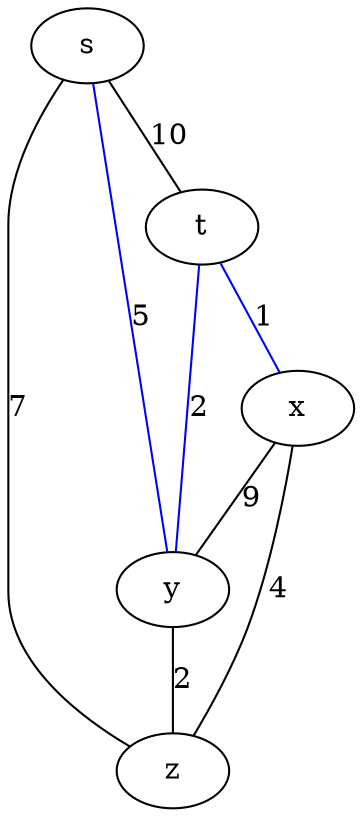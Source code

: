 strict graph G{
s--t[label="10"][arrowhead = none]
s--y[label="5"][arrowhead = none]
s--z[label="7"][arrowhead = none]
t--x[label="1"][arrowhead = none]
t--y[label="2"][arrowhead = none]
x--z[label="4"][arrowhead = none]
x--y[label="9"][arrowhead = none]
y--z[label="2"][arrowhead = none]
s--y[color=blue]
y--t[color=blue]
t--x[color=blue]
}

